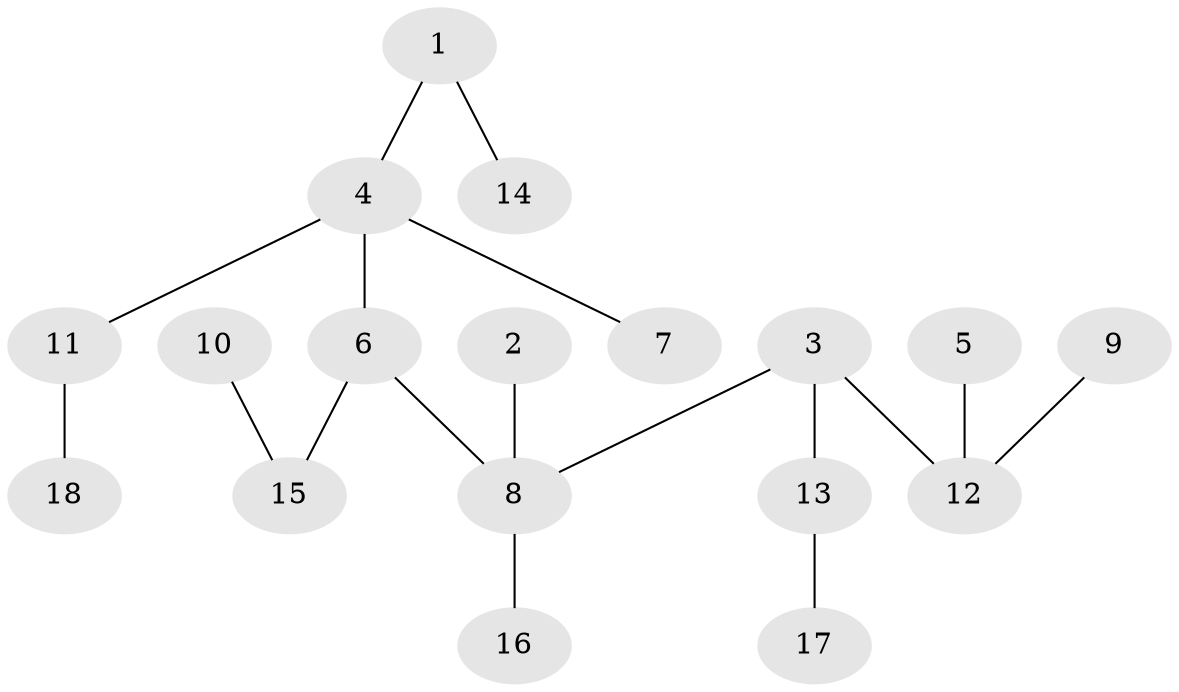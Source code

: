 // original degree distribution, {4: 0.07017543859649122, 7: 0.017543859649122806, 6: 0.017543859649122806, 3: 0.10526315789473684, 2: 0.21052631578947367, 5: 0.03508771929824561, 1: 0.543859649122807}
// Generated by graph-tools (version 1.1) at 2025/37/03/04/25 23:37:20]
// undirected, 18 vertices, 17 edges
graph export_dot {
  node [color=gray90,style=filled];
  1;
  2;
  3;
  4;
  5;
  6;
  7;
  8;
  9;
  10;
  11;
  12;
  13;
  14;
  15;
  16;
  17;
  18;
  1 -- 4 [weight=1.0];
  1 -- 14 [weight=1.0];
  2 -- 8 [weight=1.0];
  3 -- 8 [weight=1.0];
  3 -- 12 [weight=1.0];
  3 -- 13 [weight=1.0];
  4 -- 6 [weight=1.0];
  4 -- 7 [weight=1.0];
  4 -- 11 [weight=1.0];
  5 -- 12 [weight=1.0];
  6 -- 8 [weight=1.0];
  6 -- 15 [weight=1.0];
  8 -- 16 [weight=1.0];
  9 -- 12 [weight=1.0];
  10 -- 15 [weight=1.0];
  11 -- 18 [weight=1.0];
  13 -- 17 [weight=1.0];
}
